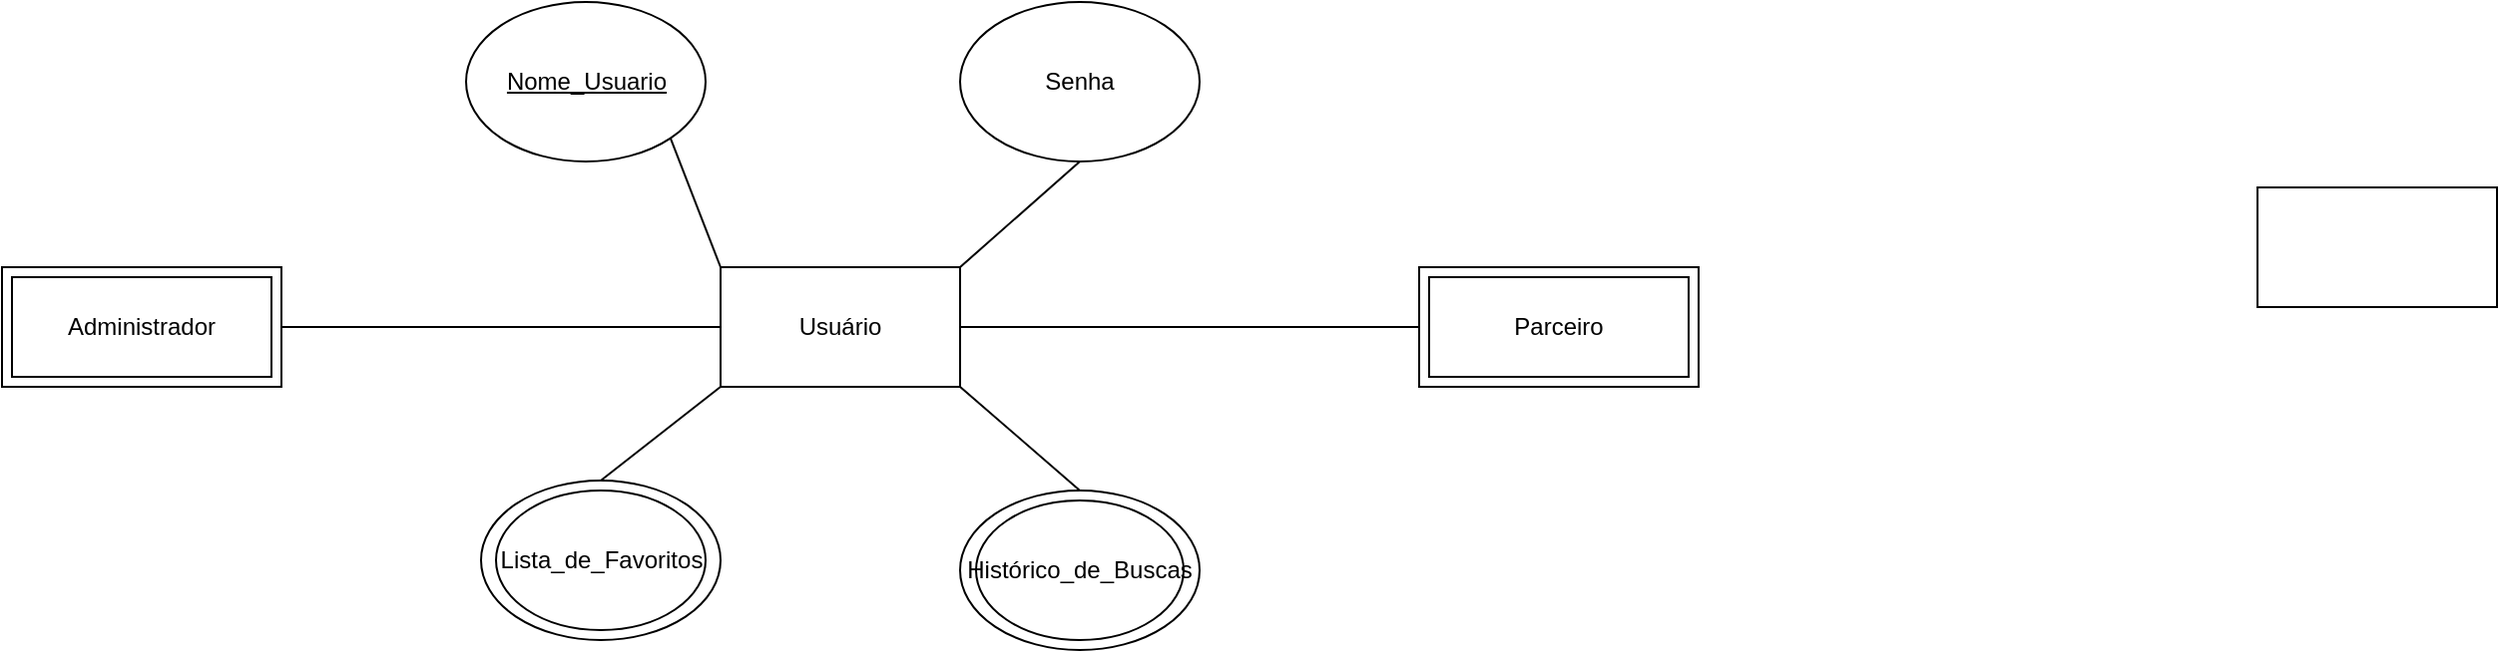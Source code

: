 <mxfile version="21.7.2" type="github">
  <diagram id="R2lEEEUBdFMjLlhIrx00" name="Page-1">
    <mxGraphModel dx="1406" dy="941" grid="1" gridSize="10" guides="1" tooltips="1" connect="1" arrows="1" fold="1" page="1" pageScale="1" pageWidth="850" pageHeight="1100" math="0" shadow="0" extFonts="Permanent Marker^https://fonts.googleapis.com/css?family=Permanent+Marker">
      <root>
        <mxCell id="0" />
        <mxCell id="1" parent="0" />
        <mxCell id="LTAQ_SRKEP-H9aSpujnp-1" value="Usuário" style="rounded=0;whiteSpace=wrap;html=1;" parent="1" vertex="1">
          <mxGeometry x="-430" y="513" width="120" height="60" as="geometry" />
        </mxCell>
        <mxCell id="LTAQ_SRKEP-H9aSpujnp-2" value="Nome_Usuario" style="ellipse;whiteSpace=wrap;html=1;fontStyle=4" parent="1" vertex="1">
          <mxGeometry x="-557.5" y="380" width="120" height="80" as="geometry" />
        </mxCell>
        <mxCell id="LTAQ_SRKEP-H9aSpujnp-3" value="Senha" style="ellipse;whiteSpace=wrap;html=1;" parent="1" vertex="1">
          <mxGeometry x="-310" y="380" width="120" height="80" as="geometry" />
        </mxCell>
        <mxCell id="LTAQ_SRKEP-H9aSpujnp-6" value="" style="endArrow=none;html=1;rounded=0;exitX=0.5;exitY=0;exitDx=0;exitDy=0;entryX=0;entryY=1;entryDx=0;entryDy=0;" parent="1" target="LTAQ_SRKEP-H9aSpujnp-1" edge="1" source="LTAQ_SRKEP-H9aSpujnp-15">
          <mxGeometry width="50" height="50" relative="1" as="geometry">
            <mxPoint x="-467.574" y="624.716" as="sourcePoint" />
            <mxPoint x="-430" y="593" as="targetPoint" />
          </mxGeometry>
        </mxCell>
        <mxCell id="LTAQ_SRKEP-H9aSpujnp-7" value="" style="endArrow=none;html=1;rounded=0;entryX=0;entryY=0;entryDx=0;entryDy=0;exitX=1;exitY=1;exitDx=0;exitDy=0;" parent="1" source="LTAQ_SRKEP-H9aSpujnp-2" target="LTAQ_SRKEP-H9aSpujnp-1" edge="1">
          <mxGeometry width="50" height="50" relative="1" as="geometry">
            <mxPoint x="-520" y="553" as="sourcePoint" />
            <mxPoint x="-470" y="503" as="targetPoint" />
          </mxGeometry>
        </mxCell>
        <mxCell id="LTAQ_SRKEP-H9aSpujnp-8" value="" style="endArrow=none;html=1;rounded=0;entryX=0.5;entryY=1;entryDx=0;entryDy=0;exitX=1;exitY=0;exitDx=0;exitDy=0;" parent="1" source="LTAQ_SRKEP-H9aSpujnp-1" target="LTAQ_SRKEP-H9aSpujnp-3" edge="1">
          <mxGeometry width="50" height="50" relative="1" as="geometry">
            <mxPoint x="-310" y="513" as="sourcePoint" />
            <mxPoint x="-260" y="463" as="targetPoint" />
          </mxGeometry>
        </mxCell>
        <mxCell id="LTAQ_SRKEP-H9aSpujnp-9" value="" style="endArrow=none;html=1;rounded=0;entryX=1;entryY=1;entryDx=0;entryDy=0;exitX=0.5;exitY=0;exitDx=0;exitDy=0;" parent="1" target="LTAQ_SRKEP-H9aSpujnp-1" edge="1" source="LTAQ_SRKEP-H9aSpujnp-17">
          <mxGeometry width="50" height="50" relative="1" as="geometry">
            <mxPoint x="-345.055" y="633.37" as="sourcePoint" />
            <mxPoint x="-230" y="563" as="targetPoint" />
          </mxGeometry>
        </mxCell>
        <mxCell id="LTAQ_SRKEP-H9aSpujnp-15" value="" style="ellipse;whiteSpace=wrap;html=1;fontColor=none;noLabel=1;labelBackgroundColor=none;" parent="1" vertex="1">
          <mxGeometry x="-550" y="620" width="120" height="80" as="geometry" />
        </mxCell>
        <mxCell id="LTAQ_SRKEP-H9aSpujnp-16" value="Lista_de_Favoritos" style="ellipse;whiteSpace=wrap;html=1;" parent="1" vertex="1">
          <mxGeometry x="-542.5" y="625" width="105" height="70" as="geometry" />
        </mxCell>
        <mxCell id="LTAQ_SRKEP-H9aSpujnp-17" value="" style="ellipse;whiteSpace=wrap;html=1;fontColor=none;noLabel=1;labelBackgroundColor=none;" parent="1" vertex="1">
          <mxGeometry x="-310" y="625" width="120" height="80" as="geometry" />
        </mxCell>
        <mxCell id="LTAQ_SRKEP-H9aSpujnp-18" value="Histórico_de_Buscas" style="ellipse;whiteSpace=wrap;html=1;" parent="1" vertex="1">
          <mxGeometry x="-302" y="630" width="104" height="70" as="geometry" />
        </mxCell>
        <mxCell id="LTAQ_SRKEP-H9aSpujnp-20" value="" style="endArrow=none;html=1;rounded=0;exitX=1;exitY=0.5;exitDx=0;exitDy=0;entryX=0;entryY=0.5;entryDx=0;entryDy=0;" parent="1" target="LTAQ_SRKEP-H9aSpujnp-1" edge="1" source="LTAQ_SRKEP-H9aSpujnp-23">
          <mxGeometry width="50" height="50" relative="1" as="geometry">
            <mxPoint x="-510.0" y="543.0" as="sourcePoint" />
            <mxPoint x="-460" y="533" as="targetPoint" />
          </mxGeometry>
        </mxCell>
        <mxCell id="LTAQ_SRKEP-H9aSpujnp-23" value="Administrador" style="shape=ext;margin=3;double=1;whiteSpace=wrap;html=1;align=center;" parent="1" vertex="1">
          <mxGeometry x="-790" y="513" width="140" height="60" as="geometry" />
        </mxCell>
        <mxCell id="LTAQ_SRKEP-H9aSpujnp-25" value="" style="endArrow=none;html=1;rounded=0;exitX=1;exitY=0.5;exitDx=0;exitDy=0;" parent="1" source="LTAQ_SRKEP-H9aSpujnp-1" target="LTAQ_SRKEP-H9aSpujnp-24" edge="1">
          <mxGeometry width="50" height="50" relative="1" as="geometry">
            <mxPoint x="-310" y="543" as="sourcePoint" />
            <mxPoint x="-210" y="543" as="targetPoint" />
          </mxGeometry>
        </mxCell>
        <mxCell id="LTAQ_SRKEP-H9aSpujnp-24" value="Parceiro" style="shape=ext;margin=3;double=1;whiteSpace=wrap;html=1;align=center;" parent="1" vertex="1">
          <mxGeometry x="-80" y="513" width="140" height="60" as="geometry" />
        </mxCell>
        <mxCell id="oYfXPeK7zLLB6C0x6cgN-2" value="" style="rounded=0;whiteSpace=wrap;html=1;" vertex="1" parent="1">
          <mxGeometry x="340" y="473" width="120" height="60" as="geometry" />
        </mxCell>
      </root>
    </mxGraphModel>
  </diagram>
</mxfile>
